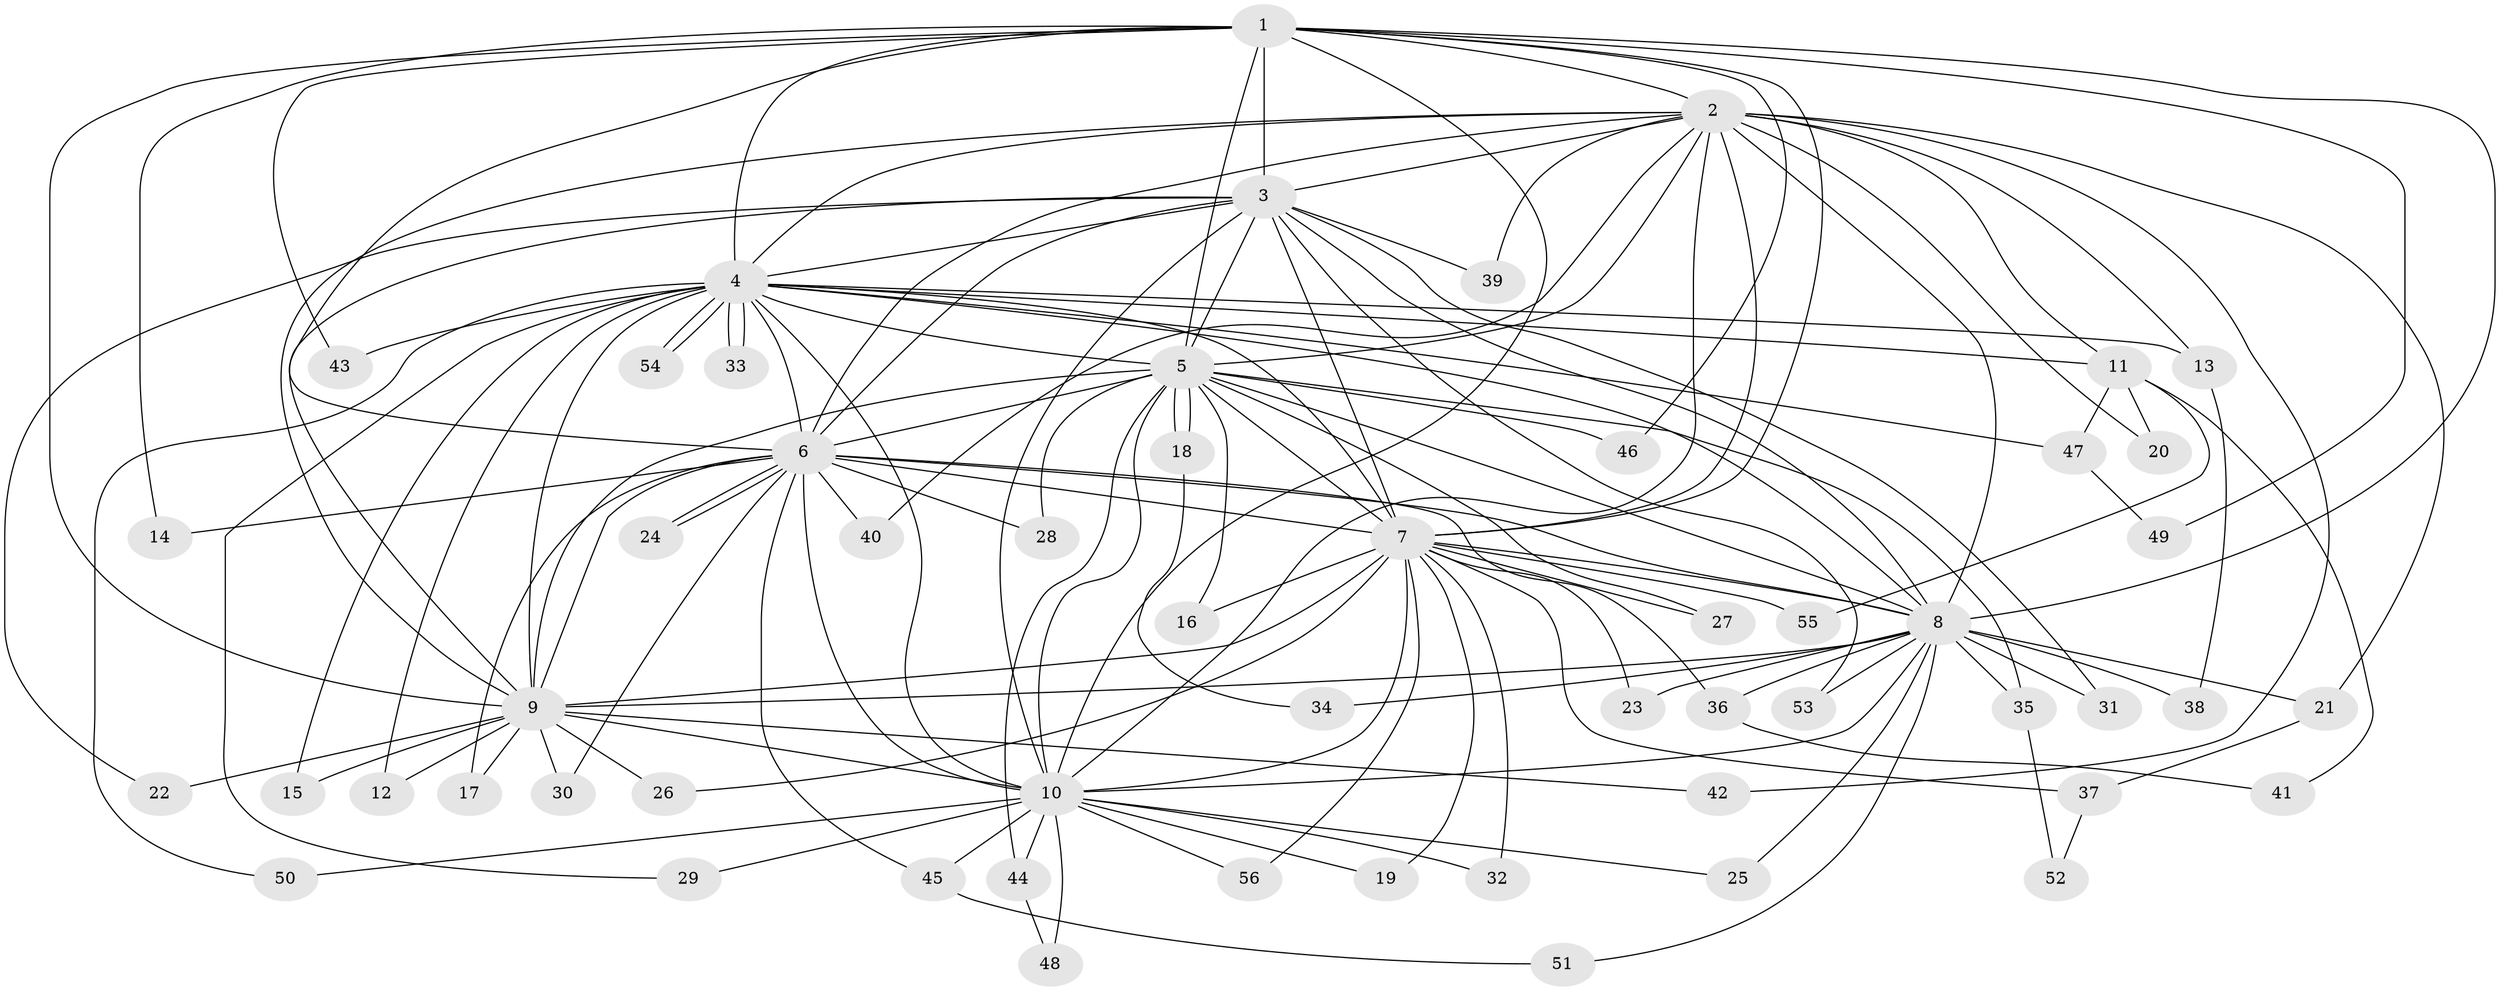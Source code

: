 // coarse degree distribution, {10: 0.02564102564102564, 12: 0.02564102564102564, 17: 0.02564102564102564, 16: 0.10256410256410256, 14: 0.05128205128205128, 4: 0.02564102564102564, 2: 0.5641025641025641, 3: 0.1794871794871795}
// Generated by graph-tools (version 1.1) at 2025/17/03/04/25 18:17:19]
// undirected, 56 vertices, 137 edges
graph export_dot {
graph [start="1"]
  node [color=gray90,style=filled];
  1;
  2;
  3;
  4;
  5;
  6;
  7;
  8;
  9;
  10;
  11;
  12;
  13;
  14;
  15;
  16;
  17;
  18;
  19;
  20;
  21;
  22;
  23;
  24;
  25;
  26;
  27;
  28;
  29;
  30;
  31;
  32;
  33;
  34;
  35;
  36;
  37;
  38;
  39;
  40;
  41;
  42;
  43;
  44;
  45;
  46;
  47;
  48;
  49;
  50;
  51;
  52;
  53;
  54;
  55;
  56;
  1 -- 2;
  1 -- 3;
  1 -- 4;
  1 -- 5;
  1 -- 6;
  1 -- 7;
  1 -- 8;
  1 -- 9;
  1 -- 10;
  1 -- 14;
  1 -- 43;
  1 -- 46;
  1 -- 49;
  2 -- 3;
  2 -- 4;
  2 -- 5;
  2 -- 6;
  2 -- 7;
  2 -- 8;
  2 -- 9;
  2 -- 10;
  2 -- 11;
  2 -- 13;
  2 -- 20;
  2 -- 21;
  2 -- 39;
  2 -- 40;
  2 -- 42;
  3 -- 4;
  3 -- 5;
  3 -- 6;
  3 -- 7;
  3 -- 8;
  3 -- 9;
  3 -- 10;
  3 -- 22;
  3 -- 31;
  3 -- 39;
  3 -- 53;
  4 -- 5;
  4 -- 6;
  4 -- 7;
  4 -- 8;
  4 -- 9;
  4 -- 10;
  4 -- 11;
  4 -- 12;
  4 -- 13;
  4 -- 15;
  4 -- 29;
  4 -- 33;
  4 -- 33;
  4 -- 43;
  4 -- 47;
  4 -- 50;
  4 -- 54;
  4 -- 54;
  5 -- 6;
  5 -- 7;
  5 -- 8;
  5 -- 9;
  5 -- 10;
  5 -- 16;
  5 -- 18;
  5 -- 18;
  5 -- 27;
  5 -- 28;
  5 -- 35;
  5 -- 44;
  5 -- 46;
  6 -- 7;
  6 -- 8;
  6 -- 9;
  6 -- 10;
  6 -- 14;
  6 -- 17;
  6 -- 24;
  6 -- 24;
  6 -- 28;
  6 -- 30;
  6 -- 36;
  6 -- 40;
  6 -- 45;
  7 -- 8;
  7 -- 9;
  7 -- 10;
  7 -- 16;
  7 -- 19;
  7 -- 23;
  7 -- 26;
  7 -- 27;
  7 -- 32;
  7 -- 37;
  7 -- 55;
  7 -- 56;
  8 -- 9;
  8 -- 10;
  8 -- 21;
  8 -- 23;
  8 -- 25;
  8 -- 31;
  8 -- 34;
  8 -- 35;
  8 -- 36;
  8 -- 38;
  8 -- 51;
  8 -- 53;
  9 -- 10;
  9 -- 12;
  9 -- 15;
  9 -- 17;
  9 -- 22;
  9 -- 26;
  9 -- 30;
  9 -- 42;
  10 -- 19;
  10 -- 25;
  10 -- 29;
  10 -- 32;
  10 -- 44;
  10 -- 45;
  10 -- 48;
  10 -- 50;
  10 -- 56;
  11 -- 20;
  11 -- 41;
  11 -- 47;
  11 -- 55;
  13 -- 38;
  18 -- 34;
  21 -- 37;
  35 -- 52;
  36 -- 41;
  37 -- 52;
  44 -- 48;
  45 -- 51;
  47 -- 49;
}
